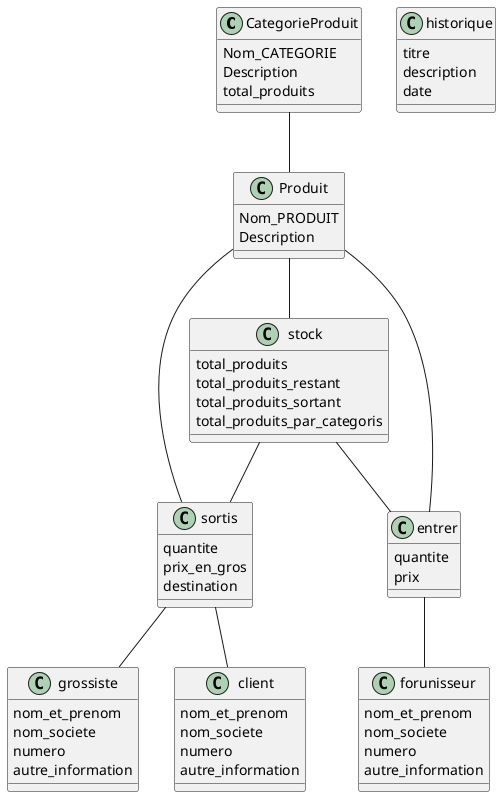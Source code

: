 @startuml

class CategorieProduit{
    Nom_CATEGORIE
    Description
    total_produits
}

class Produit{
    Nom_PRODUIT
    Description
    
}

class stock{
    total_produits
    total_produits_restant
    total_produits_sortant
    total_produits_par_categoris
}

class sortis{
    quantite
    prix_en_gros
    destination
}

class entrer{
    quantite
    prix
}

class grossiste{
    nom_et_prenom
    nom_societe
    numero
    autre_information
}

class forunisseur{
    nom_et_prenom
    nom_societe
    numero
    autre_information
}

class client{
    nom_et_prenom
    nom_societe
    numero
    autre_information
}

class historique{
    titre
    description
    date
}

CategorieProduit -- Produit
Produit -- stock
Produit -- sortis
Produit -- entrer
entrer -- forunisseur
sortis -- grossiste
sortis -- client
stock -- sortis
stock -- entrer



@enduml